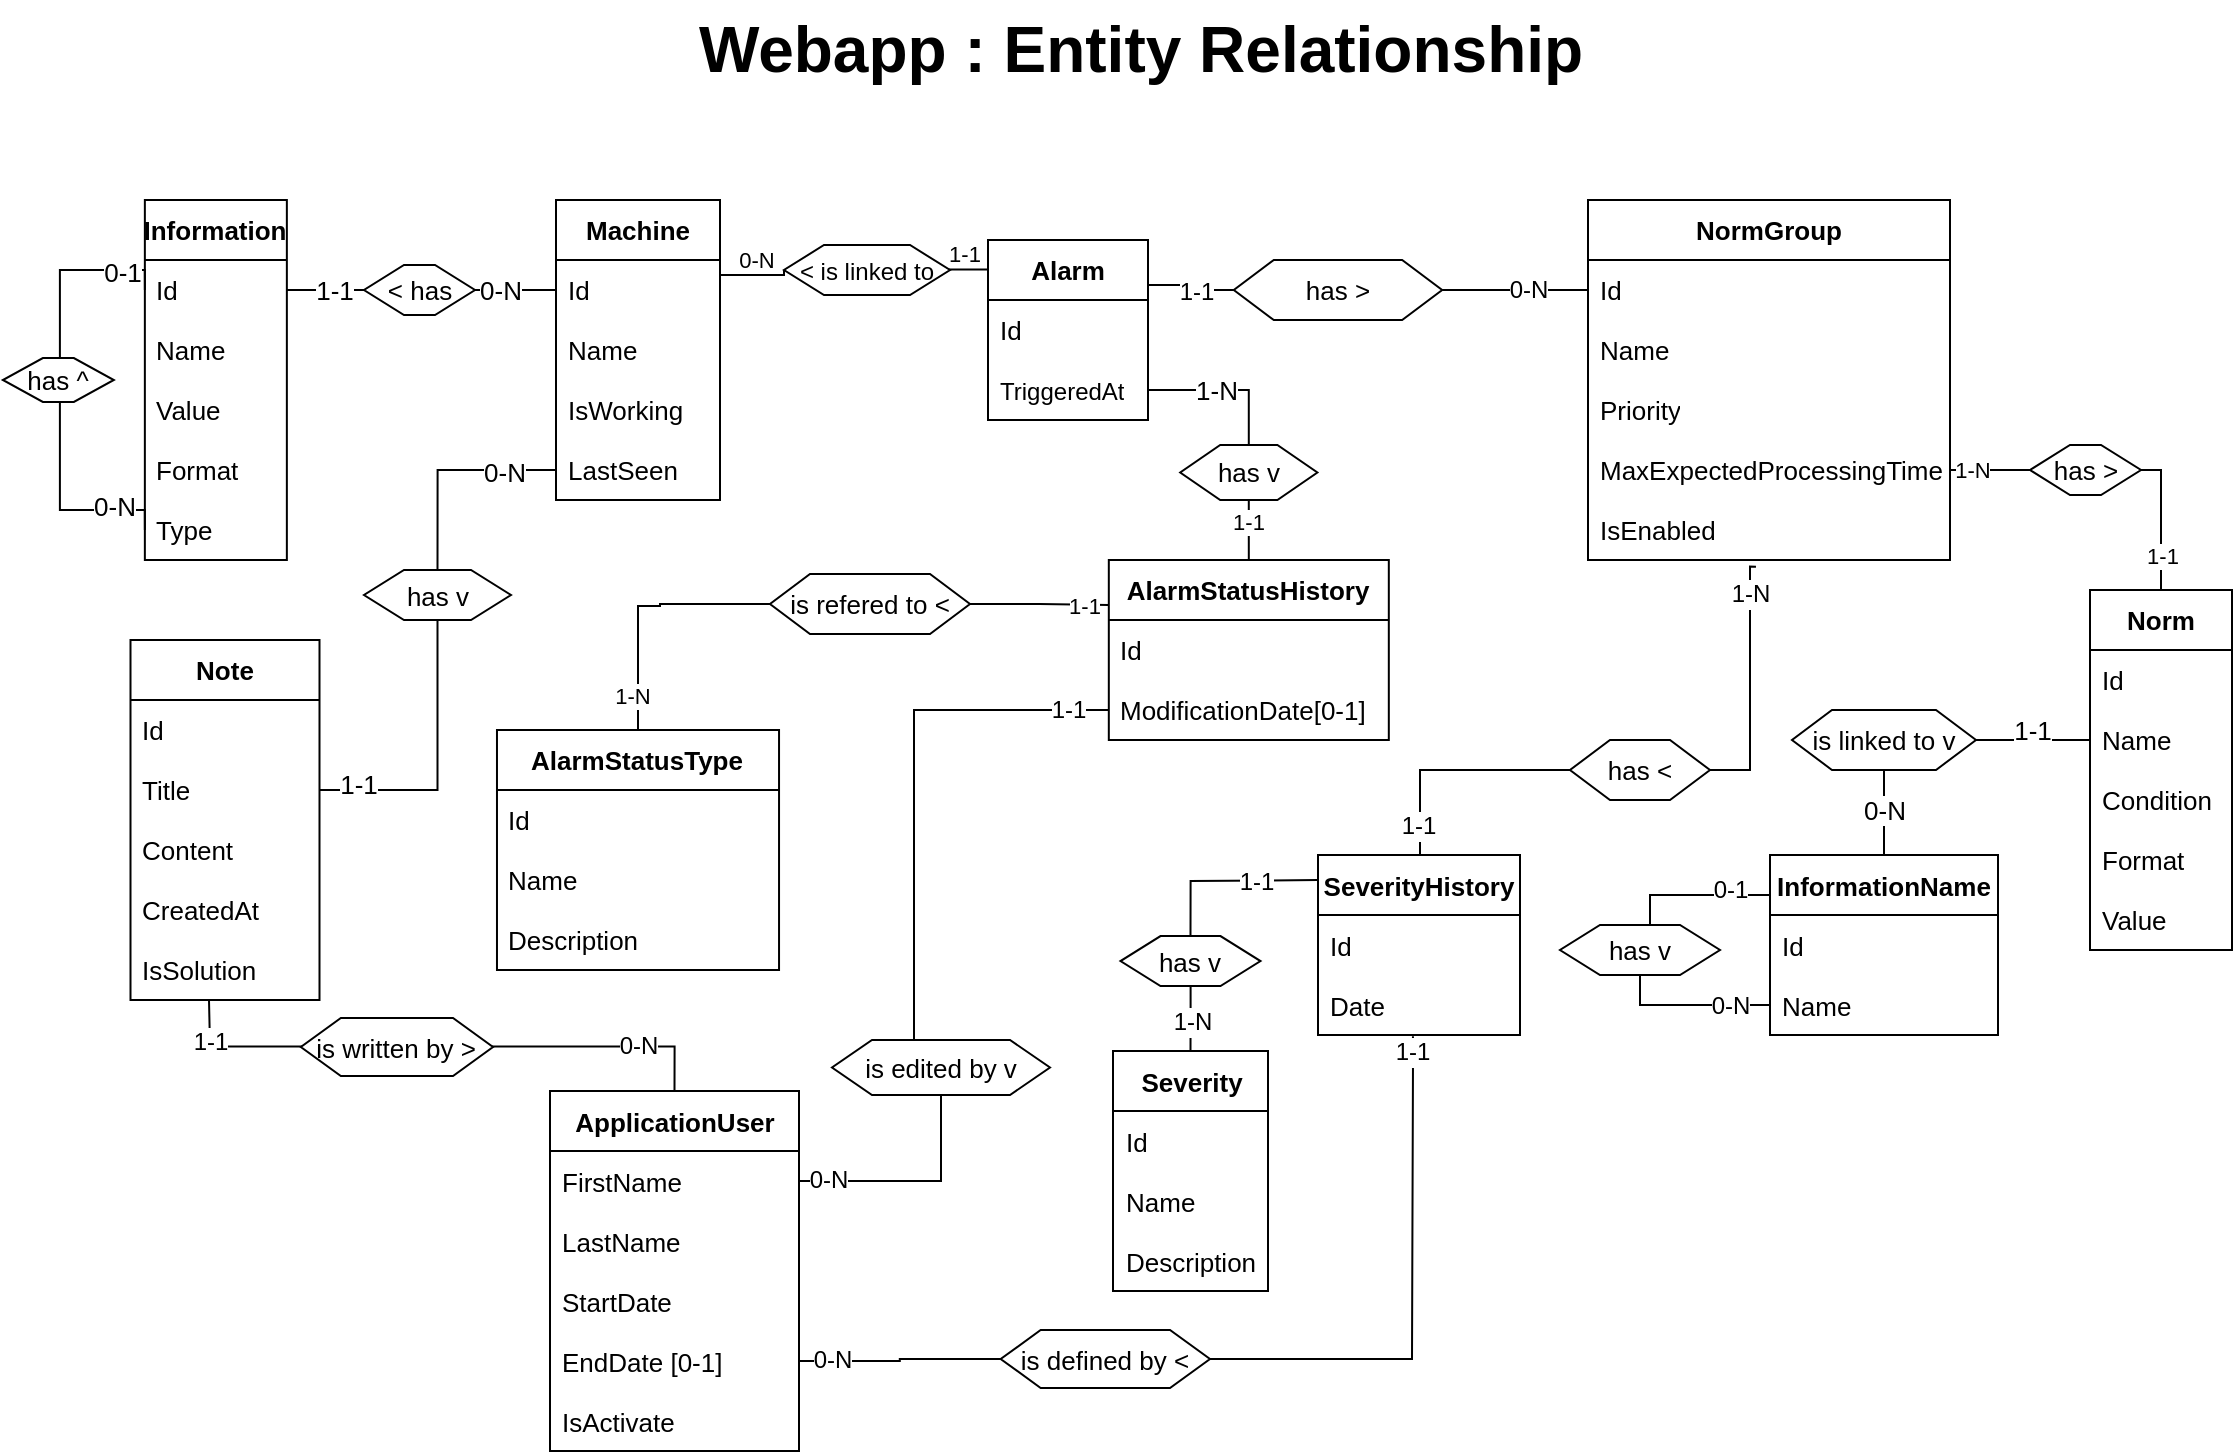 <mxfile version="25.0.3">
  <diagram name="Page-1" id="Yz1JzVWqXsvlc3U86yD8">
    <mxGraphModel dx="1591" dy="847" grid="1" gridSize="10" guides="1" tooltips="1" connect="1" arrows="1" fold="1" page="1" pageScale="1" pageWidth="1169" pageHeight="827" math="0" shadow="0">
      <root>
        <mxCell id="0" />
        <mxCell id="1" parent="0" />
        <mxCell id="4MolbUO3CDs8QXjI8WnK-160" style="edgeStyle=orthogonalEdgeStyle;rounded=0;orthogonalLoop=1;jettySize=auto;html=1;exitX=0.47;exitY=1.056;exitDx=0;exitDy=0;entryX=1;entryY=0.5;entryDx=0;entryDy=0;endArrow=none;endFill=0;exitPerimeter=0;" parent="1" target="4MolbUO3CDs8QXjI8WnK-97" edge="1">
          <mxGeometry relative="1" as="geometry">
            <mxPoint x="721.47" y="538.18" as="sourcePoint" />
            <mxPoint x="527.07" y="743.5" as="targetPoint" />
            <Array as="points">
              <mxPoint x="721" y="549" />
              <mxPoint x="721" y="700" />
            </Array>
          </mxGeometry>
        </mxCell>
        <mxCell id="4MolbUO3CDs8QXjI8WnK-161" value="1-1" style="edgeLabel;html=1;align=center;verticalAlign=middle;resizable=0;points=[];fontSize=12;" parent="4MolbUO3CDs8QXjI8WnK-160" connectable="0" vertex="1">
          <mxGeometry x="-0.884" y="2" relative="1" as="geometry">
            <mxPoint x="-2" y="-7" as="offset" />
          </mxGeometry>
        </mxCell>
        <mxCell id="IH14ARjV5DSdfjXFA4FJ-1" value="&lt;b&gt;NormGroup&lt;/b&gt;" style="swimlane;fontStyle=0;childLayout=stackLayout;horizontal=1;startSize=30;horizontalStack=0;resizeParent=1;resizeParentMax=0;resizeLast=0;collapsible=1;marginBottom=0;whiteSpace=wrap;html=1;fontSize=13;" parent="1" vertex="1">
          <mxGeometry x="809" y="120" width="181" height="180" as="geometry" />
        </mxCell>
        <mxCell id="IH14ARjV5DSdfjXFA4FJ-2" value="Id" style="text;strokeColor=none;fillColor=none;align=left;verticalAlign=middle;spacingLeft=4;spacingRight=4;overflow=hidden;points=[[0,0.5],[1,0.5]];portConstraint=eastwest;rotatable=0;whiteSpace=wrap;html=1;fontSize=13;" parent="IH14ARjV5DSdfjXFA4FJ-1" vertex="1">
          <mxGeometry y="30" width="181" height="30" as="geometry" />
        </mxCell>
        <mxCell id="IH14ARjV5DSdfjXFA4FJ-5" value="Name" style="text;strokeColor=none;fillColor=none;align=left;verticalAlign=middle;spacingLeft=4;spacingRight=4;overflow=hidden;points=[[0,0.5],[1,0.5]];portConstraint=eastwest;rotatable=0;whiteSpace=wrap;html=1;fontSize=13;" parent="IH14ARjV5DSdfjXFA4FJ-1" vertex="1">
          <mxGeometry y="60" width="181" height="30" as="geometry" />
        </mxCell>
        <mxCell id="IH14ARjV5DSdfjXFA4FJ-6" value="Priority" style="text;strokeColor=none;fillColor=none;align=left;verticalAlign=middle;spacingLeft=4;spacingRight=4;overflow=hidden;points=[[0,0.5],[1,0.5]];portConstraint=eastwest;rotatable=0;whiteSpace=wrap;html=1;fontSize=13;" parent="IH14ARjV5DSdfjXFA4FJ-1" vertex="1">
          <mxGeometry y="90" width="181" height="30" as="geometry" />
        </mxCell>
        <mxCell id="IH14ARjV5DSdfjXFA4FJ-7" value="MaxExpectedProcessingTime" style="text;strokeColor=none;fillColor=none;align=left;verticalAlign=middle;spacingLeft=4;spacingRight=4;overflow=hidden;points=[[0,0.5],[1,0.5]];portConstraint=eastwest;rotatable=0;whiteSpace=wrap;html=1;fontSize=13;" parent="IH14ARjV5DSdfjXFA4FJ-1" vertex="1">
          <mxGeometry y="120" width="181" height="30" as="geometry" />
        </mxCell>
        <mxCell id="IH14ARjV5DSdfjXFA4FJ-8" value="IsEnabled" style="text;strokeColor=none;fillColor=none;align=left;verticalAlign=middle;spacingLeft=4;spacingRight=4;overflow=hidden;points=[[0,0.5],[1,0.5]];portConstraint=eastwest;rotatable=0;whiteSpace=wrap;html=1;fontSize=13;" parent="IH14ARjV5DSdfjXFA4FJ-1" vertex="1">
          <mxGeometry y="150" width="181" height="30" as="geometry" />
        </mxCell>
        <mxCell id="IH14ARjV5DSdfjXFA4FJ-16" style="edgeStyle=orthogonalEdgeStyle;rounded=0;orthogonalLoop=1;jettySize=auto;html=1;endArrow=none;endFill=0;fontSize=13;exitX=0;exitY=0.5;exitDx=0;exitDy=0;" parent="1" source="IH14ARjV5DSdfjXFA4FJ-17" edge="1">
          <mxGeometry relative="1" as="geometry">
            <mxPoint x="809" y="230" as="sourcePoint" />
            <mxPoint x="725" y="448" as="targetPoint" />
            <Array as="points">
              <mxPoint x="725" y="405" />
            </Array>
          </mxGeometry>
        </mxCell>
        <mxCell id="IH14ARjV5DSdfjXFA4FJ-19" value="1-1" style="edgeLabel;html=1;align=center;verticalAlign=middle;resizable=0;points=[];fontSize=12;" parent="IH14ARjV5DSdfjXFA4FJ-16" connectable="0" vertex="1">
          <mxGeometry x="0.743" y="-1" relative="1" as="geometry">
            <mxPoint as="offset" />
          </mxGeometry>
        </mxCell>
        <mxCell id="4MolbUO3CDs8QXjI8WnK-96" style="edgeStyle=orthogonalEdgeStyle;rounded=0;orthogonalLoop=1;jettySize=auto;html=1;endArrow=none;endFill=0;exitX=0.5;exitY=0;exitDx=0;exitDy=0;" parent="1" source="IH14ARjV5DSdfjXFA4FJ-20" edge="1">
          <mxGeometry relative="1" as="geometry">
            <mxPoint x="119.5" y="520" as="targetPoint" />
          </mxGeometry>
        </mxCell>
        <mxCell id="4MolbUO3CDs8QXjI8WnK-98" value="1-1" style="edgeLabel;html=1;align=center;verticalAlign=middle;resizable=0;points=[];fontSize=12;" parent="4MolbUO3CDs8QXjI8WnK-96" connectable="0" vertex="1">
          <mxGeometry x="0.668" relative="1" as="geometry">
            <mxPoint x="-23" y="-3" as="offset" />
          </mxGeometry>
        </mxCell>
        <mxCell id="4MolbUO3CDs8QXjI8WnK-99" value="0-N" style="edgeLabel;html=1;align=center;verticalAlign=middle;resizable=0;points=[];fontSize=12;" parent="4MolbUO3CDs8QXjI8WnK-96" connectable="0" vertex="1">
          <mxGeometry x="-0.705" y="-1" relative="1" as="geometry">
            <mxPoint as="offset" />
          </mxGeometry>
        </mxCell>
        <mxCell id="IH14ARjV5DSdfjXFA4FJ-20" value="&lt;b&gt;ApplicationUser&lt;/b&gt;" style="swimlane;fontStyle=0;childLayout=stackLayout;horizontal=1;startSize=30;horizontalStack=0;resizeParent=1;resizeParentMax=0;resizeLast=0;collapsible=1;marginBottom=0;whiteSpace=wrap;html=1;fontSize=13;" parent="1" vertex="1">
          <mxGeometry x="290" y="565.5" width="124.5" height="180" as="geometry" />
        </mxCell>
        <mxCell id="IH14ARjV5DSdfjXFA4FJ-21" value="FirstName" style="text;strokeColor=none;fillColor=none;align=left;verticalAlign=middle;spacingLeft=4;spacingRight=4;overflow=hidden;points=[[0,0.5],[1,0.5]];portConstraint=eastwest;rotatable=0;whiteSpace=wrap;html=1;fontSize=13;" parent="IH14ARjV5DSdfjXFA4FJ-20" vertex="1">
          <mxGeometry y="30" width="124.5" height="30" as="geometry" />
        </mxCell>
        <mxCell id="IH14ARjV5DSdfjXFA4FJ-23" value="LastName" style="text;strokeColor=none;fillColor=none;align=left;verticalAlign=middle;spacingLeft=4;spacingRight=4;overflow=hidden;points=[[0,0.5],[1,0.5]];portConstraint=eastwest;rotatable=0;whiteSpace=wrap;html=1;fontSize=13;" parent="IH14ARjV5DSdfjXFA4FJ-20" vertex="1">
          <mxGeometry y="60" width="124.5" height="30" as="geometry" />
        </mxCell>
        <mxCell id="IH14ARjV5DSdfjXFA4FJ-24" value="StartDate" style="text;strokeColor=none;fillColor=none;align=left;verticalAlign=middle;spacingLeft=4;spacingRight=4;overflow=hidden;points=[[0,0.5],[1,0.5]];portConstraint=eastwest;rotatable=0;whiteSpace=wrap;html=1;fontSize=13;" parent="IH14ARjV5DSdfjXFA4FJ-20" vertex="1">
          <mxGeometry y="90" width="124.5" height="30" as="geometry" />
        </mxCell>
        <mxCell id="IH14ARjV5DSdfjXFA4FJ-25" value="EndDate [0-1]" style="text;strokeColor=none;fillColor=none;align=left;verticalAlign=middle;spacingLeft=4;spacingRight=4;overflow=hidden;points=[[0,0.5],[1,0.5]];portConstraint=eastwest;rotatable=0;whiteSpace=wrap;html=1;fontSize=13;" parent="IH14ARjV5DSdfjXFA4FJ-20" vertex="1">
          <mxGeometry y="120" width="124.5" height="30" as="geometry" />
        </mxCell>
        <mxCell id="IH14ARjV5DSdfjXFA4FJ-26" value="IsActivate" style="text;strokeColor=none;fillColor=none;align=left;verticalAlign=middle;spacingLeft=4;spacingRight=4;overflow=hidden;points=[[0,0.5],[1,0.5]];portConstraint=eastwest;rotatable=0;whiteSpace=wrap;html=1;fontSize=13;" parent="IH14ARjV5DSdfjXFA4FJ-20" vertex="1">
          <mxGeometry y="150" width="124.5" height="30" as="geometry" />
        </mxCell>
        <mxCell id="IH14ARjV5DSdfjXFA4FJ-31" value="&lt;b&gt;Severity&lt;/b&gt;" style="swimlane;fontStyle=0;childLayout=stackLayout;horizontal=1;startSize=30;horizontalStack=0;resizeParent=1;resizeParentMax=0;resizeLast=0;collapsible=1;marginBottom=0;whiteSpace=wrap;html=1;fontSize=13;" parent="1" vertex="1">
          <mxGeometry x="571.5" y="545.53" width="77.5" height="120" as="geometry" />
        </mxCell>
        <mxCell id="IH14ARjV5DSdfjXFA4FJ-32" value="Id" style="text;strokeColor=none;fillColor=none;align=left;verticalAlign=middle;spacingLeft=4;spacingRight=4;overflow=hidden;points=[[0,0.5],[1,0.5]];portConstraint=eastwest;rotatable=0;whiteSpace=wrap;html=1;fontSize=13;" parent="IH14ARjV5DSdfjXFA4FJ-31" vertex="1">
          <mxGeometry y="30" width="77.5" height="30" as="geometry" />
        </mxCell>
        <mxCell id="IH14ARjV5DSdfjXFA4FJ-33" value="Name" style="text;strokeColor=none;fillColor=none;align=left;verticalAlign=middle;spacingLeft=4;spacingRight=4;overflow=hidden;points=[[0,0.5],[1,0.5]];portConstraint=eastwest;rotatable=0;whiteSpace=wrap;html=1;fontSize=13;" parent="IH14ARjV5DSdfjXFA4FJ-31" vertex="1">
          <mxGeometry y="60" width="77.5" height="30" as="geometry" />
        </mxCell>
        <mxCell id="IH14ARjV5DSdfjXFA4FJ-34" value="Description" style="text;strokeColor=none;fillColor=none;align=left;verticalAlign=middle;spacingLeft=4;spacingRight=4;overflow=hidden;points=[[0,0.5],[1,0.5]];portConstraint=eastwest;rotatable=0;whiteSpace=wrap;html=1;fontSize=13;" parent="IH14ARjV5DSdfjXFA4FJ-31" vertex="1">
          <mxGeometry y="90" width="77.5" height="30" as="geometry" />
        </mxCell>
        <mxCell id="IH14ARjV5DSdfjXFA4FJ-37" style="edgeStyle=orthogonalEdgeStyle;rounded=0;orthogonalLoop=1;jettySize=auto;html=1;entryX=0.5;entryY=0;entryDx=0;entryDy=0;endArrow=none;endFill=0;fontSize=13;" parent="1" source="IH14ARjV5DSdfjXFA4FJ-38" target="IH14ARjV5DSdfjXFA4FJ-31" edge="1">
          <mxGeometry relative="1" as="geometry" />
        </mxCell>
        <mxCell id="IH14ARjV5DSdfjXFA4FJ-41" value="1-N" style="edgeLabel;html=1;align=center;verticalAlign=middle;resizable=0;points=[];fontSize=12;" parent="IH14ARjV5DSdfjXFA4FJ-37" connectable="0" vertex="1">
          <mxGeometry x="0.333" relative="1" as="geometry">
            <mxPoint y="1" as="offset" />
          </mxGeometry>
        </mxCell>
        <mxCell id="IH14ARjV5DSdfjXFA4FJ-39" value="" style="edgeStyle=orthogonalEdgeStyle;rounded=0;orthogonalLoop=1;jettySize=auto;html=1;entryX=0.5;entryY=0;entryDx=0;entryDy=0;endArrow=none;endFill=0;fontSize=13;exitX=0;exitY=0.5;exitDx=0;exitDy=0;" parent="1" target="IH14ARjV5DSdfjXFA4FJ-38" edge="1">
          <mxGeometry relative="1" as="geometry">
            <mxPoint x="674" y="460.03" as="sourcePoint" />
            <mxPoint x="545" y="560.53" as="targetPoint" />
          </mxGeometry>
        </mxCell>
        <mxCell id="IH14ARjV5DSdfjXFA4FJ-40" value="1-1" style="edgeLabel;html=1;align=center;verticalAlign=middle;resizable=0;points=[];fontSize=12;" parent="IH14ARjV5DSdfjXFA4FJ-39" connectable="0" vertex="1">
          <mxGeometry x="-0.199" y="-2" relative="1" as="geometry">
            <mxPoint x="5" y="2" as="offset" />
          </mxGeometry>
        </mxCell>
        <mxCell id="IH14ARjV5DSdfjXFA4FJ-38" value="has v" style="shape=hexagon;perimeter=hexagonPerimeter2;whiteSpace=wrap;html=1;fixedSize=1;fontSize=13;" parent="1" vertex="1">
          <mxGeometry x="575.25" y="488.03" width="70" height="25" as="geometry" />
        </mxCell>
        <mxCell id="IH14ARjV5DSdfjXFA4FJ-42" value="&lt;b&gt;Norm&lt;/b&gt;" style="swimlane;fontStyle=0;childLayout=stackLayout;horizontal=1;startSize=30;horizontalStack=0;resizeParent=1;resizeParentMax=0;resizeLast=0;collapsible=1;marginBottom=0;whiteSpace=wrap;html=1;fontSize=13;" parent="1" vertex="1">
          <mxGeometry x="1060" y="315" width="71" height="180" as="geometry" />
        </mxCell>
        <mxCell id="IH14ARjV5DSdfjXFA4FJ-43" value="Id" style="text;strokeColor=none;fillColor=none;align=left;verticalAlign=middle;spacingLeft=4;spacingRight=4;overflow=hidden;points=[[0,0.5],[1,0.5]];portConstraint=eastwest;rotatable=0;whiteSpace=wrap;html=1;fontSize=13;" parent="IH14ARjV5DSdfjXFA4FJ-42" vertex="1">
          <mxGeometry y="30" width="71" height="30" as="geometry" />
        </mxCell>
        <mxCell id="IH14ARjV5DSdfjXFA4FJ-44" value="Name" style="text;strokeColor=none;fillColor=none;align=left;verticalAlign=middle;spacingLeft=4;spacingRight=4;overflow=hidden;points=[[0,0.5],[1,0.5]];portConstraint=eastwest;rotatable=0;whiteSpace=wrap;html=1;fontSize=13;" parent="IH14ARjV5DSdfjXFA4FJ-42" vertex="1">
          <mxGeometry y="60" width="71" height="30" as="geometry" />
        </mxCell>
        <mxCell id="IH14ARjV5DSdfjXFA4FJ-45" value="Condition" style="text;strokeColor=none;fillColor=none;align=left;verticalAlign=middle;spacingLeft=4;spacingRight=4;overflow=hidden;points=[[0,0.5],[1,0.5]];portConstraint=eastwest;rotatable=0;whiteSpace=wrap;html=1;fontSize=13;" parent="IH14ARjV5DSdfjXFA4FJ-42" vertex="1">
          <mxGeometry y="90" width="71" height="30" as="geometry" />
        </mxCell>
        <mxCell id="IH14ARjV5DSdfjXFA4FJ-46" value="Format" style="text;strokeColor=none;fillColor=none;align=left;verticalAlign=middle;spacingLeft=4;spacingRight=4;overflow=hidden;points=[[0,0.5],[1,0.5]];portConstraint=eastwest;rotatable=0;whiteSpace=wrap;html=1;fontSize=13;" parent="IH14ARjV5DSdfjXFA4FJ-42" vertex="1">
          <mxGeometry y="120" width="71" height="30" as="geometry" />
        </mxCell>
        <mxCell id="IH14ARjV5DSdfjXFA4FJ-47" value="Value" style="text;strokeColor=none;fillColor=none;align=left;verticalAlign=middle;spacingLeft=4;spacingRight=4;overflow=hidden;points=[[0,0.5],[1,0.5]];portConstraint=eastwest;rotatable=0;whiteSpace=wrap;html=1;fontSize=13;" parent="IH14ARjV5DSdfjXFA4FJ-42" vertex="1">
          <mxGeometry y="150" width="71" height="30" as="geometry" />
        </mxCell>
        <mxCell id="4MolbUO3CDs8QXjI8WnK-81" style="edgeStyle=orthogonalEdgeStyle;rounded=0;orthogonalLoop=1;jettySize=auto;html=1;entryX=1;entryY=0.5;entryDx=0;entryDy=0;endArrow=none;endFill=0;" parent="1" source="IH14ARjV5DSdfjXFA4FJ-51" target="IH14ARjV5DSdfjXFA4FJ-7" edge="1">
          <mxGeometry relative="1" as="geometry" />
        </mxCell>
        <mxCell id="4MolbUO3CDs8QXjI8WnK-82" value="1-N" style="edgeLabel;html=1;align=center;verticalAlign=middle;resizable=0;points=[];" parent="4MolbUO3CDs8QXjI8WnK-81" connectable="0" vertex="1">
          <mxGeometry x="0.776" y="-1" relative="1" as="geometry">
            <mxPoint x="6" y="1" as="offset" />
          </mxGeometry>
        </mxCell>
        <mxCell id="4MolbUO3CDs8QXjI8WnK-83" style="edgeStyle=orthogonalEdgeStyle;rounded=0;orthogonalLoop=1;jettySize=auto;html=1;entryX=0.5;entryY=0;entryDx=0;entryDy=0;endArrow=none;endFill=0;exitX=1;exitY=0.5;exitDx=0;exitDy=0;" parent="1" source="IH14ARjV5DSdfjXFA4FJ-51" target="IH14ARjV5DSdfjXFA4FJ-42" edge="1">
          <mxGeometry relative="1" as="geometry">
            <Array as="points">
              <mxPoint x="1095" y="255" />
            </Array>
          </mxGeometry>
        </mxCell>
        <mxCell id="4MolbUO3CDs8QXjI8WnK-84" value="1-1" style="edgeLabel;html=1;align=center;verticalAlign=middle;resizable=0;points=[];" parent="4MolbUO3CDs8QXjI8WnK-83" connectable="0" vertex="1">
          <mxGeometry x="0.82" y="1" relative="1" as="geometry">
            <mxPoint x="-1" y="-11" as="offset" />
          </mxGeometry>
        </mxCell>
        <mxCell id="IH14ARjV5DSdfjXFA4FJ-51" value="has &amp;gt;" style="shape=hexagon;perimeter=hexagonPerimeter2;whiteSpace=wrap;html=1;fixedSize=1;fontSize=13;" parent="1" vertex="1">
          <mxGeometry x="1030" y="242.5" width="55.5" height="25" as="geometry" />
        </mxCell>
        <mxCell id="IH14ARjV5DSdfjXFA4FJ-55" value="&lt;b&gt;InformationName&lt;/b&gt;" style="swimlane;fontStyle=0;childLayout=stackLayout;horizontal=1;startSize=30;horizontalStack=0;resizeParent=1;resizeParentMax=0;resizeLast=0;collapsible=1;marginBottom=0;whiteSpace=wrap;html=1;fontSize=13;" parent="1" vertex="1">
          <mxGeometry x="900" y="447.5" width="114" height="90" as="geometry" />
        </mxCell>
        <mxCell id="IH14ARjV5DSdfjXFA4FJ-56" value="Id" style="text;strokeColor=none;fillColor=none;align=left;verticalAlign=middle;spacingLeft=4;spacingRight=4;overflow=hidden;points=[[0,0.5],[1,0.5]];portConstraint=eastwest;rotatable=0;whiteSpace=wrap;html=1;fontSize=13;" parent="IH14ARjV5DSdfjXFA4FJ-55" vertex="1">
          <mxGeometry y="30" width="114" height="30" as="geometry" />
        </mxCell>
        <mxCell id="IH14ARjV5DSdfjXFA4FJ-57" value="Name" style="text;strokeColor=none;fillColor=none;align=left;verticalAlign=middle;spacingLeft=4;spacingRight=4;overflow=hidden;points=[[0,0.5],[1,0.5]];portConstraint=eastwest;rotatable=0;whiteSpace=wrap;html=1;fontSize=13;" parent="IH14ARjV5DSdfjXFA4FJ-55" vertex="1">
          <mxGeometry y="60" width="114" height="30" as="geometry" />
        </mxCell>
        <mxCell id="IH14ARjV5DSdfjXFA4FJ-65" style="edgeStyle=orthogonalEdgeStyle;rounded=0;orthogonalLoop=1;jettySize=auto;html=1;entryX=0;entryY=0.5;entryDx=0;entryDy=0;endArrow=none;endFill=0;fontSize=13;exitX=1;exitY=0.5;exitDx=0;exitDy=0;" parent="1" source="IH14ARjV5DSdfjXFA4FJ-66" target="IH14ARjV5DSdfjXFA4FJ-44" edge="1">
          <mxGeometry relative="1" as="geometry" />
        </mxCell>
        <mxCell id="IH14ARjV5DSdfjXFA4FJ-68" value="1-1" style="edgeLabel;html=1;align=center;verticalAlign=middle;resizable=0;points=[];fontSize=13;" parent="IH14ARjV5DSdfjXFA4FJ-65" connectable="0" vertex="1">
          <mxGeometry x="0.047" y="-1" relative="1" as="geometry">
            <mxPoint x="-2" y="-6" as="offset" />
          </mxGeometry>
        </mxCell>
        <mxCell id="IH14ARjV5DSdfjXFA4FJ-67" value="" style="edgeStyle=orthogonalEdgeStyle;rounded=0;orthogonalLoop=1;jettySize=auto;html=1;entryX=0.5;entryY=1;entryDx=0;entryDy=0;endArrow=none;endFill=0;fontSize=13;exitX=0.5;exitY=0;exitDx=0;exitDy=0;" parent="1" source="IH14ARjV5DSdfjXFA4FJ-55" target="IH14ARjV5DSdfjXFA4FJ-66" edge="1">
          <mxGeometry relative="1" as="geometry">
            <mxPoint x="706.055" y="865.5" as="sourcePoint" />
            <mxPoint x="705.317" y="821.325" as="targetPoint" />
          </mxGeometry>
        </mxCell>
        <mxCell id="IH14ARjV5DSdfjXFA4FJ-69" value="0-N" style="edgeLabel;html=1;align=center;verticalAlign=middle;resizable=0;points=[];fontSize=13;" parent="IH14ARjV5DSdfjXFA4FJ-67" connectable="0" vertex="1">
          <mxGeometry x="0.195" y="1" relative="1" as="geometry">
            <mxPoint x="1" y="3" as="offset" />
          </mxGeometry>
        </mxCell>
        <mxCell id="IH14ARjV5DSdfjXFA4FJ-66" value="is linked to v " style="shape=hexagon;perimeter=hexagonPerimeter2;whiteSpace=wrap;html=1;fixedSize=1;fontSize=13;" parent="1" vertex="1">
          <mxGeometry x="911" y="375" width="92" height="30" as="geometry" />
        </mxCell>
        <mxCell id="IH14ARjV5DSdfjXFA4FJ-70" value="&lt;b&gt;Information&lt;/b&gt;" style="swimlane;fontStyle=0;childLayout=stackLayout;horizontal=1;startSize=30;horizontalStack=0;resizeParent=1;resizeParentMax=0;resizeLast=0;collapsible=1;marginBottom=0;whiteSpace=wrap;html=1;fontSize=13;" parent="1" vertex="1">
          <mxGeometry x="87.43" y="120" width="71" height="180" as="geometry" />
        </mxCell>
        <mxCell id="IH14ARjV5DSdfjXFA4FJ-71" value="Id" style="text;strokeColor=none;fillColor=none;align=left;verticalAlign=middle;spacingLeft=4;spacingRight=4;overflow=hidden;points=[[0,0.5],[1,0.5]];portConstraint=eastwest;rotatable=0;whiteSpace=wrap;html=1;fontSize=13;" parent="IH14ARjV5DSdfjXFA4FJ-70" vertex="1">
          <mxGeometry y="30" width="71" height="30" as="geometry" />
        </mxCell>
        <mxCell id="IH14ARjV5DSdfjXFA4FJ-75" value="Name" style="text;strokeColor=none;fillColor=none;align=left;verticalAlign=middle;spacingLeft=4;spacingRight=4;overflow=hidden;points=[[0,0.5],[1,0.5]];portConstraint=eastwest;rotatable=0;whiteSpace=wrap;html=1;fontSize=13;" parent="IH14ARjV5DSdfjXFA4FJ-70" vertex="1">
          <mxGeometry y="60" width="71" height="30" as="geometry" />
        </mxCell>
        <mxCell id="IH14ARjV5DSdfjXFA4FJ-76" value="Value" style="text;strokeColor=none;fillColor=none;align=left;verticalAlign=middle;spacingLeft=4;spacingRight=4;overflow=hidden;points=[[0,0.5],[1,0.5]];portConstraint=eastwest;rotatable=0;whiteSpace=wrap;html=1;fontSize=13;" parent="IH14ARjV5DSdfjXFA4FJ-70" vertex="1">
          <mxGeometry y="90" width="71" height="30" as="geometry" />
        </mxCell>
        <mxCell id="IH14ARjV5DSdfjXFA4FJ-77" value="Format" style="text;strokeColor=none;fillColor=none;align=left;verticalAlign=middle;spacingLeft=4;spacingRight=4;overflow=hidden;points=[[0,0.5],[1,0.5]];portConstraint=eastwest;rotatable=0;whiteSpace=wrap;html=1;fontSize=13;" parent="IH14ARjV5DSdfjXFA4FJ-70" vertex="1">
          <mxGeometry y="120" width="71" height="30" as="geometry" />
        </mxCell>
        <mxCell id="4MolbUO3CDs8QXjI8WnK-7" value="Type" style="text;strokeColor=none;fillColor=none;align=left;verticalAlign=middle;spacingLeft=4;spacingRight=4;overflow=hidden;points=[[0,0.5],[1,0.5]];portConstraint=eastwest;rotatable=0;whiteSpace=wrap;html=1;fontSize=13;" parent="IH14ARjV5DSdfjXFA4FJ-70" vertex="1">
          <mxGeometry y="150" width="71" height="30" as="geometry" />
        </mxCell>
        <mxCell id="4MolbUO3CDs8QXjI8WnK-9" value="&lt;b&gt;Note&lt;/b&gt;" style="swimlane;fontStyle=0;childLayout=stackLayout;horizontal=1;startSize=30;horizontalStack=0;resizeParent=1;resizeParentMax=0;resizeLast=0;collapsible=1;marginBottom=0;whiteSpace=wrap;html=1;fontSize=13;" parent="1" vertex="1">
          <mxGeometry x="80.25" y="340" width="94.5" height="180" as="geometry" />
        </mxCell>
        <mxCell id="4MolbUO3CDs8QXjI8WnK-10" value="Id" style="text;strokeColor=none;fillColor=none;align=left;verticalAlign=middle;spacingLeft=4;spacingRight=4;overflow=hidden;points=[[0,0.5],[1,0.5]];portConstraint=eastwest;rotatable=0;whiteSpace=wrap;html=1;fontSize=13;" parent="4MolbUO3CDs8QXjI8WnK-9" vertex="1">
          <mxGeometry y="30" width="94.5" height="30" as="geometry" />
        </mxCell>
        <mxCell id="4MolbUO3CDs8QXjI8WnK-11" value="Title" style="text;strokeColor=none;fillColor=none;align=left;verticalAlign=middle;spacingLeft=4;spacingRight=4;overflow=hidden;points=[[0,0.5],[1,0.5]];portConstraint=eastwest;rotatable=0;whiteSpace=wrap;html=1;fontSize=13;" parent="4MolbUO3CDs8QXjI8WnK-9" vertex="1">
          <mxGeometry y="60" width="94.5" height="30" as="geometry" />
        </mxCell>
        <mxCell id="4MolbUO3CDs8QXjI8WnK-12" value="Content" style="text;strokeColor=none;fillColor=none;align=left;verticalAlign=middle;spacingLeft=4;spacingRight=4;overflow=hidden;points=[[0,0.5],[1,0.5]];portConstraint=eastwest;rotatable=0;whiteSpace=wrap;html=1;fontSize=13;" parent="4MolbUO3CDs8QXjI8WnK-9" vertex="1">
          <mxGeometry y="90" width="94.5" height="30" as="geometry" />
        </mxCell>
        <mxCell id="4MolbUO3CDs8QXjI8WnK-14" value="CreatedAt" style="text;strokeColor=none;fillColor=none;align=left;verticalAlign=middle;spacingLeft=4;spacingRight=4;overflow=hidden;points=[[0,0.5],[1,0.5]];portConstraint=eastwest;rotatable=0;whiteSpace=wrap;html=1;fontSize=13;" parent="4MolbUO3CDs8QXjI8WnK-9" vertex="1">
          <mxGeometry y="120" width="94.5" height="30" as="geometry" />
        </mxCell>
        <mxCell id="4MolbUO3CDs8QXjI8WnK-15" value="IsSolution" style="text;strokeColor=none;fillColor=none;align=left;verticalAlign=middle;spacingLeft=4;spacingRight=4;overflow=hidden;points=[[0,0.5],[1,0.5]];portConstraint=eastwest;rotatable=0;whiteSpace=wrap;html=1;fontSize=13;" parent="4MolbUO3CDs8QXjI8WnK-9" vertex="1">
          <mxGeometry y="150" width="94.5" height="30" as="geometry" />
        </mxCell>
        <mxCell id="4MolbUO3CDs8QXjI8WnK-16" value="&lt;b&gt;Machine&lt;/b&gt;" style="swimlane;fontStyle=0;childLayout=stackLayout;horizontal=1;startSize=30;horizontalStack=0;resizeParent=1;resizeParentMax=0;resizeLast=0;collapsible=1;marginBottom=0;whiteSpace=wrap;html=1;fontSize=13;" parent="1" vertex="1">
          <mxGeometry x="293" y="120" width="82" height="150" as="geometry" />
        </mxCell>
        <mxCell id="4MolbUO3CDs8QXjI8WnK-17" value="Id" style="text;strokeColor=none;fillColor=none;align=left;verticalAlign=middle;spacingLeft=4;spacingRight=4;overflow=hidden;points=[[0,0.5],[1,0.5]];portConstraint=eastwest;rotatable=0;whiteSpace=wrap;html=1;fontSize=13;" parent="4MolbUO3CDs8QXjI8WnK-16" vertex="1">
          <mxGeometry y="30" width="82" height="30" as="geometry" />
        </mxCell>
        <mxCell id="4MolbUO3CDs8QXjI8WnK-22" value="Name" style="text;strokeColor=none;fillColor=none;align=left;verticalAlign=middle;spacingLeft=4;spacingRight=4;overflow=hidden;points=[[0,0.5],[1,0.5]];portConstraint=eastwest;rotatable=0;whiteSpace=wrap;html=1;fontSize=13;" parent="4MolbUO3CDs8QXjI8WnK-16" vertex="1">
          <mxGeometry y="60" width="82" height="30" as="geometry" />
        </mxCell>
        <mxCell id="4MolbUO3CDs8QXjI8WnK-23" value="IsWorking" style="text;strokeColor=none;fillColor=none;align=left;verticalAlign=middle;spacingLeft=4;spacingRight=4;overflow=hidden;points=[[0,0.5],[1,0.5]];portConstraint=eastwest;rotatable=0;whiteSpace=wrap;html=1;fontSize=13;" parent="4MolbUO3CDs8QXjI8WnK-16" vertex="1">
          <mxGeometry y="90" width="82" height="30" as="geometry" />
        </mxCell>
        <mxCell id="4MolbUO3CDs8QXjI8WnK-25" value="LastSeen" style="text;strokeColor=none;fillColor=none;align=left;verticalAlign=middle;spacingLeft=4;spacingRight=4;overflow=hidden;points=[[0,0.5],[1,0.5]];portConstraint=eastwest;rotatable=0;whiteSpace=wrap;html=1;fontSize=13;" parent="4MolbUO3CDs8QXjI8WnK-16" vertex="1">
          <mxGeometry y="120" width="82" height="30" as="geometry" />
        </mxCell>
        <mxCell id="4MolbUO3CDs8QXjI8WnK-26" style="edgeStyle=orthogonalEdgeStyle;rounded=0;orthogonalLoop=1;jettySize=auto;html=1;entryX=1;entryY=0.5;entryDx=0;entryDy=0;endArrow=none;endFill=0;fontSize=13;" parent="1" source="4MolbUO3CDs8QXjI8WnK-27" target="4MolbUO3CDs8QXjI8WnK-11" edge="1">
          <mxGeometry relative="1" as="geometry" />
        </mxCell>
        <mxCell id="4MolbUO3CDs8QXjI8WnK-30" value="1-1" style="edgeLabel;html=1;align=center;verticalAlign=middle;resizable=0;points=[];fontSize=13;" parent="4MolbUO3CDs8QXjI8WnK-26" connectable="0" vertex="1">
          <mxGeometry x="0.731" y="-3" relative="1" as="geometry">
            <mxPoint x="-1" as="offset" />
          </mxGeometry>
        </mxCell>
        <mxCell id="4MolbUO3CDs8QXjI8WnK-28" value="" style="edgeStyle=orthogonalEdgeStyle;rounded=0;orthogonalLoop=1;jettySize=auto;html=1;entryX=0.5;entryY=0;entryDx=0;entryDy=0;endArrow=none;endFill=0;fontSize=13;" parent="1" source="4MolbUO3CDs8QXjI8WnK-25" target="4MolbUO3CDs8QXjI8WnK-27" edge="1">
          <mxGeometry relative="1" as="geometry">
            <mxPoint x="287" y="245" as="sourcePoint" />
            <mxPoint x="220" y="485" as="targetPoint" />
          </mxGeometry>
        </mxCell>
        <mxCell id="4MolbUO3CDs8QXjI8WnK-29" value="0-N" style="edgeLabel;html=1;align=center;verticalAlign=middle;resizable=0;points=[];fontSize=13;" parent="4MolbUO3CDs8QXjI8WnK-28" connectable="0" vertex="1">
          <mxGeometry x="-0.604" y="4" relative="1" as="geometry">
            <mxPoint x="-5" y="-3" as="offset" />
          </mxGeometry>
        </mxCell>
        <mxCell id="4MolbUO3CDs8QXjI8WnK-27" value="has v" style="shape=hexagon;perimeter=hexagonPerimeter2;whiteSpace=wrap;html=1;fixedSize=1;fontSize=13;" parent="1" vertex="1">
          <mxGeometry x="197" y="305" width="73.5" height="25" as="geometry" />
        </mxCell>
        <mxCell id="4MolbUO3CDs8QXjI8WnK-33" value="" style="edgeStyle=orthogonalEdgeStyle;rounded=0;orthogonalLoop=1;jettySize=auto;html=1;entryX=0;entryY=0.5;entryDx=0;entryDy=0;endArrow=none;endFill=0;fontSize=13;exitX=1;exitY=0.5;exitDx=0;exitDy=0;" parent="1" source="IH14ARjV5DSdfjXFA4FJ-71" target="4MolbUO3CDs8QXjI8WnK-32" edge="1">
          <mxGeometry relative="1" as="geometry">
            <mxPoint x="174.5" y="155" as="sourcePoint" />
            <mxPoint x="194.5" y="155" as="targetPoint" />
            <Array as="points">
              <mxPoint x="206" y="165" />
            </Array>
          </mxGeometry>
        </mxCell>
        <mxCell id="4MolbUO3CDs8QXjI8WnK-37" value="1-1" style="edgeLabel;html=1;align=center;verticalAlign=middle;resizable=0;points=[];fontSize=13;" parent="4MolbUO3CDs8QXjI8WnK-33" connectable="0" vertex="1">
          <mxGeometry x="0.65" y="-1" relative="1" as="geometry">
            <mxPoint x="-23" y="-1" as="offset" />
          </mxGeometry>
        </mxCell>
        <mxCell id="ZgmHyqo1BjXh4AU2qkNm-4" style="edgeStyle=orthogonalEdgeStyle;rounded=0;orthogonalLoop=1;jettySize=auto;html=1;entryX=0;entryY=0.5;entryDx=0;entryDy=0;endArrow=none;endFill=0;" parent="1" source="4MolbUO3CDs8QXjI8WnK-32" target="4MolbUO3CDs8QXjI8WnK-17" edge="1">
          <mxGeometry relative="1" as="geometry" />
        </mxCell>
        <mxCell id="ZgmHyqo1BjXh4AU2qkNm-5" value="0-N" style="edgeLabel;html=1;align=center;verticalAlign=middle;resizable=0;points=[];fontSize=13;" parent="ZgmHyqo1BjXh4AU2qkNm-4" connectable="0" vertex="1">
          <mxGeometry x="-0.646" relative="1" as="geometry">
            <mxPoint x="5" as="offset" />
          </mxGeometry>
        </mxCell>
        <mxCell id="4MolbUO3CDs8QXjI8WnK-32" value="&amp;lt; has" style="shape=hexagon;perimeter=hexagonPerimeter2;whiteSpace=wrap;html=1;fixedSize=1;fontSize=13;" parent="1" vertex="1">
          <mxGeometry x="197" y="152.5" width="55.5" height="25" as="geometry" />
        </mxCell>
        <mxCell id="4MolbUO3CDs8QXjI8WnK-38" value="&lt;b&gt;Alarm&lt;/b&gt;" style="swimlane;fontStyle=0;childLayout=stackLayout;horizontal=1;startSize=30;horizontalStack=0;resizeParent=1;resizeParentMax=0;resizeLast=0;collapsible=1;marginBottom=0;whiteSpace=wrap;html=1;fontSize=13;" parent="1" vertex="1">
          <mxGeometry x="509" y="140" width="80" height="90" as="geometry" />
        </mxCell>
        <mxCell id="4MolbUO3CDs8QXjI8WnK-41" value="Id" style="text;strokeColor=none;fillColor=none;align=left;verticalAlign=middle;spacingLeft=4;spacingRight=4;overflow=hidden;points=[[0,0.5],[1,0.5]];portConstraint=eastwest;rotatable=0;whiteSpace=wrap;html=1;fontSize=13;" parent="4MolbUO3CDs8QXjI8WnK-38" vertex="1">
          <mxGeometry y="30" width="80" height="30" as="geometry" />
        </mxCell>
        <mxCell id="4MolbUO3CDs8QXjI8WnK-42" value="&lt;font style=&quot;font-size: 12px;&quot;&gt;TriggeredAt&lt;/font&gt;" style="text;strokeColor=none;fillColor=none;align=left;verticalAlign=middle;spacingLeft=4;spacingRight=4;overflow=hidden;points=[[0,0.5],[1,0.5]];portConstraint=eastwest;rotatable=0;whiteSpace=wrap;html=1;fontSize=13;" parent="4MolbUO3CDs8QXjI8WnK-38" vertex="1">
          <mxGeometry y="60" width="80" height="30" as="geometry" />
        </mxCell>
        <mxCell id="4MolbUO3CDs8QXjI8WnK-45" style="edgeStyle=orthogonalEdgeStyle;rounded=0;orthogonalLoop=1;jettySize=auto;html=1;exitX=1;exitY=0.5;exitDx=0;exitDy=0;entryX=-0.005;entryY=0.156;entryDx=0;entryDy=0;entryPerimeter=0;endArrow=none;endFill=0;fontSize=13;" parent="1" target="4MolbUO3CDs8QXjI8WnK-38" edge="1">
          <mxGeometry relative="1" as="geometry">
            <mxPoint x="488.28" y="154.77" as="sourcePoint" />
            <mxPoint x="519.002" y="154.71" as="targetPoint" />
          </mxGeometry>
        </mxCell>
        <mxCell id="4MolbUO3CDs8QXjI8WnK-49" value="1-1" style="edgeLabel;html=1;align=center;verticalAlign=middle;resizable=0;points=[];fontSize=11;" parent="4MolbUO3CDs8QXjI8WnK-45" connectable="0" vertex="1">
          <mxGeometry x="-0.444" y="2" relative="1" as="geometry">
            <mxPoint x="2" y="-6" as="offset" />
          </mxGeometry>
        </mxCell>
        <mxCell id="4MolbUO3CDs8QXjI8WnK-48" value="" style="edgeStyle=orthogonalEdgeStyle;rounded=0;orthogonalLoop=1;jettySize=auto;html=1;exitX=1;exitY=0.25;exitDx=0;exitDy=0;entryX=0;entryY=0.5;entryDx=0;entryDy=0;endArrow=none;endFill=0;fontSize=13;" parent="1" source="4MolbUO3CDs8QXjI8WnK-16" target="4MolbUO3CDs8QXjI8WnK-46" edge="1">
          <mxGeometry relative="1" as="geometry">
            <mxPoint x="394" y="155" as="sourcePoint" />
            <mxPoint x="494" y="155" as="targetPoint" />
          </mxGeometry>
        </mxCell>
        <mxCell id="4MolbUO3CDs8QXjI8WnK-50" value="0-N" style="edgeLabel;html=1;align=center;verticalAlign=middle;resizable=0;points=[];fontSize=11;" parent="4MolbUO3CDs8QXjI8WnK-48" connectable="0" vertex="1">
          <mxGeometry x="-0.054" y="-1" relative="1" as="geometry">
            <mxPoint x="1" y="-9" as="offset" />
          </mxGeometry>
        </mxCell>
        <mxCell id="4MolbUO3CDs8QXjI8WnK-46" value="&lt;font style=&quot;font-size: 12px;&quot;&gt;&amp;lt; is linked to &lt;/font&gt;" style="shape=hexagon;perimeter=hexagonPerimeter2;whiteSpace=wrap;html=1;fixedSize=1;fontSize=13;" parent="1" vertex="1">
          <mxGeometry x="407" y="142.5" width="83" height="25" as="geometry" />
        </mxCell>
        <mxCell id="4MolbUO3CDs8QXjI8WnK-53" value="" style="edgeStyle=orthogonalEdgeStyle;rounded=0;orthogonalLoop=1;jettySize=auto;html=1;entryX=1;entryY=0.5;entryDx=0;entryDy=0;endArrow=none;endFill=0;fontSize=13;exitX=0;exitY=0.5;exitDx=0;exitDy=0;" parent="1" source="IH14ARjV5DSdfjXFA4FJ-2" target="4MolbUO3CDs8QXjI8WnK-52" edge="1">
          <mxGeometry relative="1" as="geometry">
            <mxPoint x="465" y="330" as="sourcePoint" />
            <mxPoint x="479" y="215" as="targetPoint" />
          </mxGeometry>
        </mxCell>
        <mxCell id="4MolbUO3CDs8QXjI8WnK-55" value="0-N" style="edgeLabel;html=1;align=center;verticalAlign=middle;resizable=0;points=[];fontSize=12;" parent="4MolbUO3CDs8QXjI8WnK-53" connectable="0" vertex="1">
          <mxGeometry x="-0.163" relative="1" as="geometry">
            <mxPoint as="offset" />
          </mxGeometry>
        </mxCell>
        <mxCell id="4MolbUO3CDs8QXjI8WnK-121" style="edgeStyle=orthogonalEdgeStyle;rounded=0;orthogonalLoop=1;jettySize=auto;html=1;entryX=1;entryY=0.25;entryDx=0;entryDy=0;endArrow=none;endFill=0;exitX=0;exitY=0.5;exitDx=0;exitDy=0;" parent="1" source="4MolbUO3CDs8QXjI8WnK-52" target="4MolbUO3CDs8QXjI8WnK-38" edge="1">
          <mxGeometry relative="1" as="geometry" />
        </mxCell>
        <mxCell id="4MolbUO3CDs8QXjI8WnK-122" value="1-1" style="edgeLabel;html=1;align=center;verticalAlign=middle;resizable=0;points=[];fontSize=12;" parent="4MolbUO3CDs8QXjI8WnK-121" connectable="0" vertex="1">
          <mxGeometry x="-0.132" y="1" relative="1" as="geometry">
            <mxPoint as="offset" />
          </mxGeometry>
        </mxCell>
        <mxCell id="4MolbUO3CDs8QXjI8WnK-52" value="has &amp;gt;" style="shape=hexagon;perimeter=hexagonPerimeter2;whiteSpace=wrap;html=1;fixedSize=1;fontSize=13;" parent="1" vertex="1">
          <mxGeometry x="631.9" y="150" width="104.18" height="30" as="geometry" />
        </mxCell>
        <mxCell id="4MolbUO3CDs8QXjI8WnK-76" value="&lt;font style=&quot;font-size: 32px;&quot;&gt;&lt;b&gt;Webapp : Entity Relationship&lt;br&gt;&lt;/b&gt;&lt;/font&gt;" style="text;html=1;align=center;verticalAlign=middle;resizable=0;points=[];autosize=1;strokeColor=none;fillColor=none;" parent="1" vertex="1">
          <mxGeometry x="350" y="20" width="470" height="50" as="geometry" />
        </mxCell>
        <mxCell id="4MolbUO3CDs8QXjI8WnK-1" style="edgeStyle=orthogonalEdgeStyle;rounded=0;orthogonalLoop=1;jettySize=auto;html=1;entryX=0;entryY=0.5;entryDx=0;entryDy=0;endArrow=none;endFill=0;exitX=0;exitY=0.5;exitDx=0;exitDy=0;fontSize=13;" parent="1" source="4MolbUO3CDs8QXjI8WnK-2" target="IH14ARjV5DSdfjXFA4FJ-71" edge="1">
          <mxGeometry relative="1" as="geometry">
            <Array as="points">
              <mxPoint x="44.93" y="210" />
              <mxPoint x="44.93" y="155" />
            </Array>
            <mxPoint x="90.96" y="275" as="sourcePoint" />
            <mxPoint x="90.96" y="155" as="targetPoint" />
          </mxGeometry>
        </mxCell>
        <mxCell id="4MolbUO3CDs8QXjI8WnK-5" value="0-1" style="edgeLabel;html=1;align=center;verticalAlign=middle;resizable=0;points=[];fontSize=13;" parent="4MolbUO3CDs8QXjI8WnK-1" connectable="0" vertex="1">
          <mxGeometry x="0.758" y="-1" relative="1" as="geometry">
            <mxPoint x="-5" as="offset" />
          </mxGeometry>
        </mxCell>
        <mxCell id="ZgmHyqo1BjXh4AU2qkNm-1" value="" style="edgeStyle=orthogonalEdgeStyle;rounded=0;orthogonalLoop=1;jettySize=auto;html=1;entryX=0;entryY=0.5;entryDx=0;entryDy=0;endArrow=none;endFill=0;fontSize=13;exitX=0;exitY=0.5;exitDx=0;exitDy=0;" parent="1" source="4MolbUO3CDs8QXjI8WnK-7" target="4MolbUO3CDs8QXjI8WnK-2" edge="1">
          <mxGeometry relative="1" as="geometry">
            <Array as="points">
              <mxPoint x="44.93" y="275" />
              <mxPoint x="44.93" y="210" />
            </Array>
            <mxPoint x="74.93" y="275" as="sourcePoint" />
            <mxPoint x="90.96" y="155" as="targetPoint" />
          </mxGeometry>
        </mxCell>
        <mxCell id="ZgmHyqo1BjXh4AU2qkNm-3" value="0-N" style="edgeLabel;html=1;align=center;verticalAlign=middle;resizable=0;points=[];fontSize=13;" parent="ZgmHyqo1BjXh4AU2qkNm-1" connectable="0" vertex="1">
          <mxGeometry x="-0.745" y="-2" relative="1" as="geometry">
            <mxPoint x="-7" as="offset" />
          </mxGeometry>
        </mxCell>
        <mxCell id="4MolbUO3CDs8QXjI8WnK-2" value="has ^" style="shape=hexagon;perimeter=hexagonPerimeter2;whiteSpace=wrap;html=1;fixedSize=1;fontSize=13;" parent="1" vertex="1">
          <mxGeometry x="16.43" y="199" width="55.5" height="22" as="geometry" />
        </mxCell>
        <mxCell id="4MolbUO3CDs8QXjI8WnK-77" style="edgeStyle=orthogonalEdgeStyle;rounded=0;orthogonalLoop=1;jettySize=auto;html=1;exitX=0.5;exitY=1;exitDx=0;exitDy=0;" parent="1" source="IH14ARjV5DSdfjXFA4FJ-17" target="IH14ARjV5DSdfjXFA4FJ-17" edge="1">
          <mxGeometry relative="1" as="geometry" />
        </mxCell>
        <mxCell id="IH14ARjV5DSdfjXFA4FJ-28" value="is written by &amp;gt;" style="shape=hexagon;perimeter=hexagonPerimeter2;whiteSpace=wrap;html=1;fixedSize=1;fontSize=13;" parent="1" vertex="1">
          <mxGeometry x="165.43" y="529" width="96.07" height="29" as="geometry" />
        </mxCell>
        <mxCell id="4MolbUO3CDs8QXjI8WnK-100" value="" style="edgeStyle=orthogonalEdgeStyle;rounded=0;orthogonalLoop=1;jettySize=auto;html=1;endArrow=none;endFill=0;exitX=1;exitY=0.5;exitDx=0;exitDy=0;entryX=0;entryY=0.5;entryDx=0;entryDy=0;" parent="1" source="IH14ARjV5DSdfjXFA4FJ-25" target="4MolbUO3CDs8QXjI8WnK-97" edge="1">
          <mxGeometry relative="1" as="geometry">
            <mxPoint x="170" y="745" as="sourcePoint" />
            <mxPoint x="334" y="610" as="targetPoint" />
            <Array as="points" />
          </mxGeometry>
        </mxCell>
        <mxCell id="4MolbUO3CDs8QXjI8WnK-101" value="0-N" style="edgeLabel;html=1;align=center;verticalAlign=middle;resizable=0;points=[];fontSize=12;" parent="4MolbUO3CDs8QXjI8WnK-100" connectable="0" vertex="1">
          <mxGeometry x="-0.58" relative="1" as="geometry">
            <mxPoint x="-5" y="-1" as="offset" />
          </mxGeometry>
        </mxCell>
        <mxCell id="4MolbUO3CDs8QXjI8WnK-97" value="is defined by &amp;lt;" style="shape=hexagon;perimeter=hexagonPerimeter2;whiteSpace=wrap;html=1;fixedSize=1;fontSize=13;" parent="1" vertex="1">
          <mxGeometry x="515.34" y="685" width="104.66" height="29" as="geometry" />
        </mxCell>
        <mxCell id="4MolbUO3CDs8QXjI8WnK-103" value="1-1" style="edgeLabel;html=1;align=center;verticalAlign=middle;resizable=0;points=[];fontSize=13;" parent="1" connectable="0" vertex="1">
          <mxGeometry x="648.999" y="317.5" as="geometry" />
        </mxCell>
        <mxCell id="4MolbUO3CDs8QXjI8WnK-104" value="&lt;b&gt;AlarmStatusHistory&lt;/b&gt;" style="swimlane;fontStyle=0;childLayout=stackLayout;horizontal=1;startSize=30;horizontalStack=0;resizeParent=1;resizeParentMax=0;resizeLast=0;collapsible=1;marginBottom=0;whiteSpace=wrap;html=1;fontSize=13;" parent="1" vertex="1">
          <mxGeometry x="569.41" y="300" width="140" height="90" as="geometry" />
        </mxCell>
        <mxCell id="4MolbUO3CDs8QXjI8WnK-105" value="Id" style="text;strokeColor=none;fillColor=none;align=left;verticalAlign=middle;spacingLeft=4;spacingRight=4;overflow=hidden;points=[[0,0.5],[1,0.5]];portConstraint=eastwest;rotatable=0;whiteSpace=wrap;html=1;fontSize=13;" parent="4MolbUO3CDs8QXjI8WnK-104" vertex="1">
          <mxGeometry y="30" width="140" height="30" as="geometry" />
        </mxCell>
        <mxCell id="4MolbUO3CDs8QXjI8WnK-106" value="ModificationDate[0-1]" style="text;strokeColor=none;fillColor=none;align=left;verticalAlign=middle;spacingLeft=4;spacingRight=4;overflow=hidden;points=[[0,0.5],[1,0.5]];portConstraint=eastwest;rotatable=0;whiteSpace=wrap;html=1;fontSize=13;" parent="4MolbUO3CDs8QXjI8WnK-104" vertex="1">
          <mxGeometry y="60" width="140" height="30" as="geometry" />
        </mxCell>
        <mxCell id="4MolbUO3CDs8QXjI8WnK-107" value="&lt;b&gt;AlarmStatusType&lt;/b&gt;" style="swimlane;fontStyle=0;childLayout=stackLayout;horizontal=1;startSize=30;horizontalStack=0;resizeParent=1;resizeParentMax=0;resizeLast=0;collapsible=1;marginBottom=0;whiteSpace=wrap;html=1;fontSize=13;" parent="1" vertex="1">
          <mxGeometry x="263.49" y="385" width="141.03" height="120" as="geometry" />
        </mxCell>
        <mxCell id="4MolbUO3CDs8QXjI8WnK-108" value="Id" style="text;strokeColor=none;fillColor=none;align=left;verticalAlign=middle;spacingLeft=4;spacingRight=4;overflow=hidden;points=[[0,0.5],[1,0.5]];portConstraint=eastwest;rotatable=0;whiteSpace=wrap;html=1;fontSize=13;" parent="4MolbUO3CDs8QXjI8WnK-107" vertex="1">
          <mxGeometry y="30" width="141.03" height="30" as="geometry" />
        </mxCell>
        <mxCell id="4MolbUO3CDs8QXjI8WnK-109" value="Name" style="text;strokeColor=none;fillColor=none;align=left;verticalAlign=middle;spacingLeft=4;spacingRight=4;overflow=hidden;points=[[0,0.5],[1,0.5]];portConstraint=eastwest;rotatable=0;whiteSpace=wrap;html=1;fontSize=13;" parent="4MolbUO3CDs8QXjI8WnK-107" vertex="1">
          <mxGeometry y="60" width="141.03" height="30" as="geometry" />
        </mxCell>
        <mxCell id="4MolbUO3CDs8QXjI8WnK-110" value="Description" style="text;strokeColor=none;fillColor=none;align=left;verticalAlign=middle;spacingLeft=4;spacingRight=4;overflow=hidden;points=[[0,0.5],[1,0.5]];portConstraint=eastwest;rotatable=0;whiteSpace=wrap;html=1;fontSize=13;" parent="4MolbUO3CDs8QXjI8WnK-107" vertex="1">
          <mxGeometry y="90" width="141.03" height="30" as="geometry" />
        </mxCell>
        <mxCell id="4MolbUO3CDs8QXjI8WnK-118" value="" style="edgeStyle=orthogonalEdgeStyle;rounded=0;orthogonalLoop=1;jettySize=auto;html=1;entryX=0.5;entryY=0;entryDx=0;entryDy=0;endArrow=none;endFill=0;fontSize=13;exitX=1;exitY=0.5;exitDx=0;exitDy=0;" parent="1" source="4MolbUO3CDs8QXjI8WnK-42" target="4MolbUO3CDs8QXjI8WnK-117" edge="1">
          <mxGeometry relative="1" as="geometry">
            <mxPoint x="349" y="340" as="sourcePoint" />
            <mxPoint x="496" y="340" as="targetPoint" />
            <Array as="points">
              <mxPoint x="639" y="215" />
            </Array>
          </mxGeometry>
        </mxCell>
        <mxCell id="4MolbUO3CDs8QXjI8WnK-119" value="1-N" style="edgeLabel;html=1;align=center;verticalAlign=middle;resizable=0;points=[];fontSize=13;" parent="4MolbUO3CDs8QXjI8WnK-118" connectable="0" vertex="1">
          <mxGeometry x="-0.865" relative="1" as="geometry">
            <mxPoint x="28" as="offset" />
          </mxGeometry>
        </mxCell>
        <mxCell id="4MolbUO3CDs8QXjI8WnK-162" style="edgeStyle=orthogonalEdgeStyle;rounded=0;orthogonalLoop=1;jettySize=auto;html=1;entryX=0.5;entryY=0;entryDx=0;entryDy=0;endArrow=none;endFill=0;" parent="1" source="4MolbUO3CDs8QXjI8WnK-117" target="4MolbUO3CDs8QXjI8WnK-104" edge="1">
          <mxGeometry relative="1" as="geometry" />
        </mxCell>
        <mxCell id="4MolbUO3CDs8QXjI8WnK-163" value="1-1" style="edgeLabel;html=1;align=center;verticalAlign=middle;resizable=0;points=[];" parent="4MolbUO3CDs8QXjI8WnK-162" connectable="0" vertex="1">
          <mxGeometry x="0.211" y="-1" relative="1" as="geometry">
            <mxPoint as="offset" />
          </mxGeometry>
        </mxCell>
        <mxCell id="4MolbUO3CDs8QXjI8WnK-117" value="&lt;font&gt;has v&lt;br&gt;&lt;/font&gt;" style="shape=hexagon;perimeter=hexagonPerimeter2;whiteSpace=wrap;html=1;fixedSize=1;fontSize=13;" parent="1" vertex="1">
          <mxGeometry x="605.11" y="242.5" width="68.59" height="27.5" as="geometry" />
        </mxCell>
        <mxCell id="4MolbUO3CDs8QXjI8WnK-125" style="edgeStyle=orthogonalEdgeStyle;rounded=0;orthogonalLoop=1;jettySize=auto;html=1;entryX=0;entryY=0.25;entryDx=0;entryDy=0;endArrow=none;endFill=0;exitX=1;exitY=0.5;exitDx=0;exitDy=0;" parent="1" source="4MolbUO3CDs8QXjI8WnK-114" target="4MolbUO3CDs8QXjI8WnK-104" edge="1">
          <mxGeometry relative="1" as="geometry">
            <Array as="points" />
          </mxGeometry>
        </mxCell>
        <mxCell id="4MolbUO3CDs8QXjI8WnK-127" value="1-1" style="edgeLabel;html=1;align=center;verticalAlign=middle;resizable=0;points=[];" parent="4MolbUO3CDs8QXjI8WnK-125" connectable="0" vertex="1">
          <mxGeometry x="0.727" y="-1" relative="1" as="geometry">
            <mxPoint x="-3" y="-1" as="offset" />
          </mxGeometry>
        </mxCell>
        <mxCell id="4MolbUO3CDs8QXjI8WnK-129" style="edgeStyle=orthogonalEdgeStyle;rounded=0;orthogonalLoop=1;jettySize=auto;html=1;entryX=1;entryY=0.5;entryDx=0;entryDy=0;endArrow=none;endFill=0;" parent="1" source="4MolbUO3CDs8QXjI8WnK-132" target="IH14ARjV5DSdfjXFA4FJ-21" edge="1">
          <mxGeometry relative="1" as="geometry">
            <Array as="points" />
          </mxGeometry>
        </mxCell>
        <mxCell id="4MolbUO3CDs8QXjI8WnK-131" value="0-N" style="edgeLabel;html=1;align=center;verticalAlign=middle;resizable=0;points=[];fontSize=12;" parent="4MolbUO3CDs8QXjI8WnK-129" connectable="0" vertex="1">
          <mxGeometry x="0.923" y="-5" relative="1" as="geometry">
            <mxPoint x="10" y="4" as="offset" />
          </mxGeometry>
        </mxCell>
        <mxCell id="4MolbUO3CDs8QXjI8WnK-133" value="" style="edgeStyle=orthogonalEdgeStyle;rounded=0;orthogonalLoop=1;jettySize=auto;html=1;entryX=0.5;entryY=0;entryDx=0;entryDy=0;endArrow=none;endFill=0;" parent="1" source="4MolbUO3CDs8QXjI8WnK-106" target="4MolbUO3CDs8QXjI8WnK-132" edge="1">
          <mxGeometry relative="1" as="geometry">
            <mxPoint x="575" y="375" as="sourcePoint" />
            <mxPoint x="170" y="655" as="targetPoint" />
            <Array as="points">
              <mxPoint x="472" y="375" />
            </Array>
          </mxGeometry>
        </mxCell>
        <mxCell id="4MolbUO3CDs8QXjI8WnK-134" value="1-1" style="edgeLabel;html=1;align=center;verticalAlign=middle;resizable=0;points=[];fontSize=12;" parent="4MolbUO3CDs8QXjI8WnK-133" connectable="0" vertex="1">
          <mxGeometry x="-0.886" y="4" relative="1" as="geometry">
            <mxPoint x="-5" y="-4" as="offset" />
          </mxGeometry>
        </mxCell>
        <mxCell id="4MolbUO3CDs8QXjI8WnK-132" value="&lt;div&gt;is edited by v&lt;br&gt;&lt;/div&gt;" style="shape=hexagon;perimeter=hexagonPerimeter2;whiteSpace=wrap;html=1;fixedSize=1;fontSize=13;" parent="1" vertex="1">
          <mxGeometry x="431" y="540" width="109" height="27.5" as="geometry" />
        </mxCell>
        <mxCell id="4MolbUO3CDs8QXjI8WnK-147" value="" style="edgeStyle=orthogonalEdgeStyle;rounded=0;orthogonalLoop=1;jettySize=auto;html=1;entryX=0;entryY=0.5;entryDx=0;entryDy=0;endArrow=none;endFill=0;exitX=0.5;exitY=0;exitDx=0;exitDy=0;" parent="1" source="4MolbUO3CDs8QXjI8WnK-107" target="4MolbUO3CDs8QXjI8WnK-114" edge="1">
          <mxGeometry relative="1" as="geometry">
            <mxPoint x="334" y="385" as="sourcePoint" />
            <mxPoint x="575" y="323" as="targetPoint" />
            <Array as="points">
              <mxPoint x="334" y="323" />
              <mxPoint x="345" y="323" />
            </Array>
          </mxGeometry>
        </mxCell>
        <mxCell id="4MolbUO3CDs8QXjI8WnK-148" value="1-N" style="edgeLabel;html=1;align=center;verticalAlign=middle;resizable=0;points=[];" parent="4MolbUO3CDs8QXjI8WnK-147" connectable="0" vertex="1">
          <mxGeometry x="-0.787" y="-2" relative="1" as="geometry">
            <mxPoint x="-5" y="-4" as="offset" />
          </mxGeometry>
        </mxCell>
        <mxCell id="4MolbUO3CDs8QXjI8WnK-114" value="is refered to &amp;lt;" style="shape=hexagon;perimeter=hexagonPerimeter2;whiteSpace=wrap;html=1;fixedSize=1;fontSize=13;" parent="1" vertex="1">
          <mxGeometry x="400" y="307" width="100" height="30" as="geometry" />
        </mxCell>
        <mxCell id="4MolbUO3CDs8QXjI8WnK-154" value="" style="edgeStyle=orthogonalEdgeStyle;rounded=0;orthogonalLoop=1;jettySize=auto;html=1;endArrow=none;endFill=0;fontSize=13;exitX=0.464;exitY=1.111;exitDx=0;exitDy=0;exitPerimeter=0;" parent="1" source="IH14ARjV5DSdfjXFA4FJ-8" target="IH14ARjV5DSdfjXFA4FJ-17" edge="1">
          <mxGeometry relative="1" as="geometry">
            <mxPoint x="893" y="303" as="sourcePoint" />
            <mxPoint x="725" y="448" as="targetPoint" />
            <Array as="points">
              <mxPoint x="890" y="303" />
              <mxPoint x="890" y="405" />
            </Array>
          </mxGeometry>
        </mxCell>
        <mxCell id="4MolbUO3CDs8QXjI8WnK-155" value="1-N" style="edgeLabel;html=1;align=center;verticalAlign=middle;resizable=0;points=[];fontSize=12;" parent="4MolbUO3CDs8QXjI8WnK-154" connectable="0" vertex="1">
          <mxGeometry x="-0.743" relative="1" as="geometry">
            <mxPoint as="offset" />
          </mxGeometry>
        </mxCell>
        <mxCell id="IH14ARjV5DSdfjXFA4FJ-17" value="has &amp;lt;" style="shape=hexagon;perimeter=hexagonPerimeter2;whiteSpace=wrap;html=1;fixedSize=1;fontSize=13;" parent="1" vertex="1">
          <mxGeometry x="800" y="390" width="70" height="30" as="geometry" />
        </mxCell>
        <mxCell id="IH14ARjV5DSdfjXFA4FJ-10" value="&lt;b&gt;SeverityHistory&lt;/b&gt;" style="swimlane;fontStyle=0;childLayout=stackLayout;horizontal=1;startSize=30;horizontalStack=0;resizeParent=1;resizeParentMax=0;resizeLast=0;collapsible=1;marginBottom=0;whiteSpace=wrap;html=1;fontSize=13;" parent="1" vertex="1">
          <mxGeometry x="674" y="447.5" width="101" height="90" as="geometry" />
        </mxCell>
        <mxCell id="IH14ARjV5DSdfjXFA4FJ-11" value="Id" style="text;strokeColor=none;fillColor=none;align=left;verticalAlign=middle;spacingLeft=4;spacingRight=4;overflow=hidden;points=[[0,0.5],[1,0.5]];portConstraint=eastwest;rotatable=0;whiteSpace=wrap;html=1;fontSize=13;" parent="IH14ARjV5DSdfjXFA4FJ-10" vertex="1">
          <mxGeometry y="30" width="101" height="30" as="geometry" />
        </mxCell>
        <mxCell id="IH14ARjV5DSdfjXFA4FJ-12" value="Date" style="text;strokeColor=none;fillColor=none;align=left;verticalAlign=middle;spacingLeft=4;spacingRight=4;overflow=hidden;points=[[0,0.5],[1,0.5]];portConstraint=eastwest;rotatable=0;whiteSpace=wrap;html=1;fontSize=13;" parent="IH14ARjV5DSdfjXFA4FJ-10" vertex="1">
          <mxGeometry y="60" width="101" height="30" as="geometry" />
        </mxCell>
        <mxCell id="IH14ARjV5DSdfjXFA4FJ-62" value="has v" style="shape=hexagon;perimeter=hexagonPerimeter2;whiteSpace=wrap;html=1;fixedSize=1;fontSize=13;" parent="1" vertex="1">
          <mxGeometry x="795" y="482.5" width="80" height="25" as="geometry" />
        </mxCell>
        <mxCell id="4MolbUO3CDs8QXjI8WnK-164" value="" style="edgeStyle=orthogonalEdgeStyle;rounded=0;orthogonalLoop=1;jettySize=auto;html=1;entryX=0.5;entryY=1;entryDx=0;entryDy=0;endArrow=none;endFill=0;fontSize=13;exitX=0;exitY=0.5;exitDx=0;exitDy=0;" parent="1" source="IH14ARjV5DSdfjXFA4FJ-57" edge="1">
          <mxGeometry relative="1" as="geometry">
            <Array as="points">
              <mxPoint x="835" y="523" />
            </Array>
            <mxPoint x="900" y="522.5" as="sourcePoint" />
            <mxPoint x="835.0" y="507.5" as="targetPoint" />
          </mxGeometry>
        </mxCell>
        <mxCell id="4MolbUO3CDs8QXjI8WnK-166" value="0-N" style="edgeLabel;html=1;align=center;verticalAlign=middle;resizable=0;points=[];fontSize=12;" parent="4MolbUO3CDs8QXjI8WnK-164" connectable="0" vertex="1">
          <mxGeometry x="-0.741" y="2" relative="1" as="geometry">
            <mxPoint x="-10" y="-2" as="offset" />
          </mxGeometry>
        </mxCell>
        <mxCell id="IH14ARjV5DSdfjXFA4FJ-61" style="edgeStyle=orthogonalEdgeStyle;rounded=0;orthogonalLoop=1;jettySize=auto;html=1;entryX=0;entryY=0.25;entryDx=0;entryDy=0;endArrow=none;endFill=0;fontSize=13;" parent="1" source="IH14ARjV5DSdfjXFA4FJ-62" target="IH14ARjV5DSdfjXFA4FJ-55" edge="1">
          <mxGeometry relative="1" as="geometry">
            <Array as="points">
              <mxPoint x="840" y="467.5" />
              <mxPoint x="900" y="467.5" />
            </Array>
          </mxGeometry>
        </mxCell>
        <mxCell id="IH14ARjV5DSdfjXFA4FJ-63" value="0-1" style="edgeLabel;html=1;align=center;verticalAlign=middle;resizable=0;points=[];fontSize=12;" parent="IH14ARjV5DSdfjXFA4FJ-61" connectable="0" vertex="1">
          <mxGeometry x="0.722" relative="1" as="geometry">
            <mxPoint x="-12" y="-3" as="offset" />
          </mxGeometry>
        </mxCell>
      </root>
    </mxGraphModel>
  </diagram>
</mxfile>
